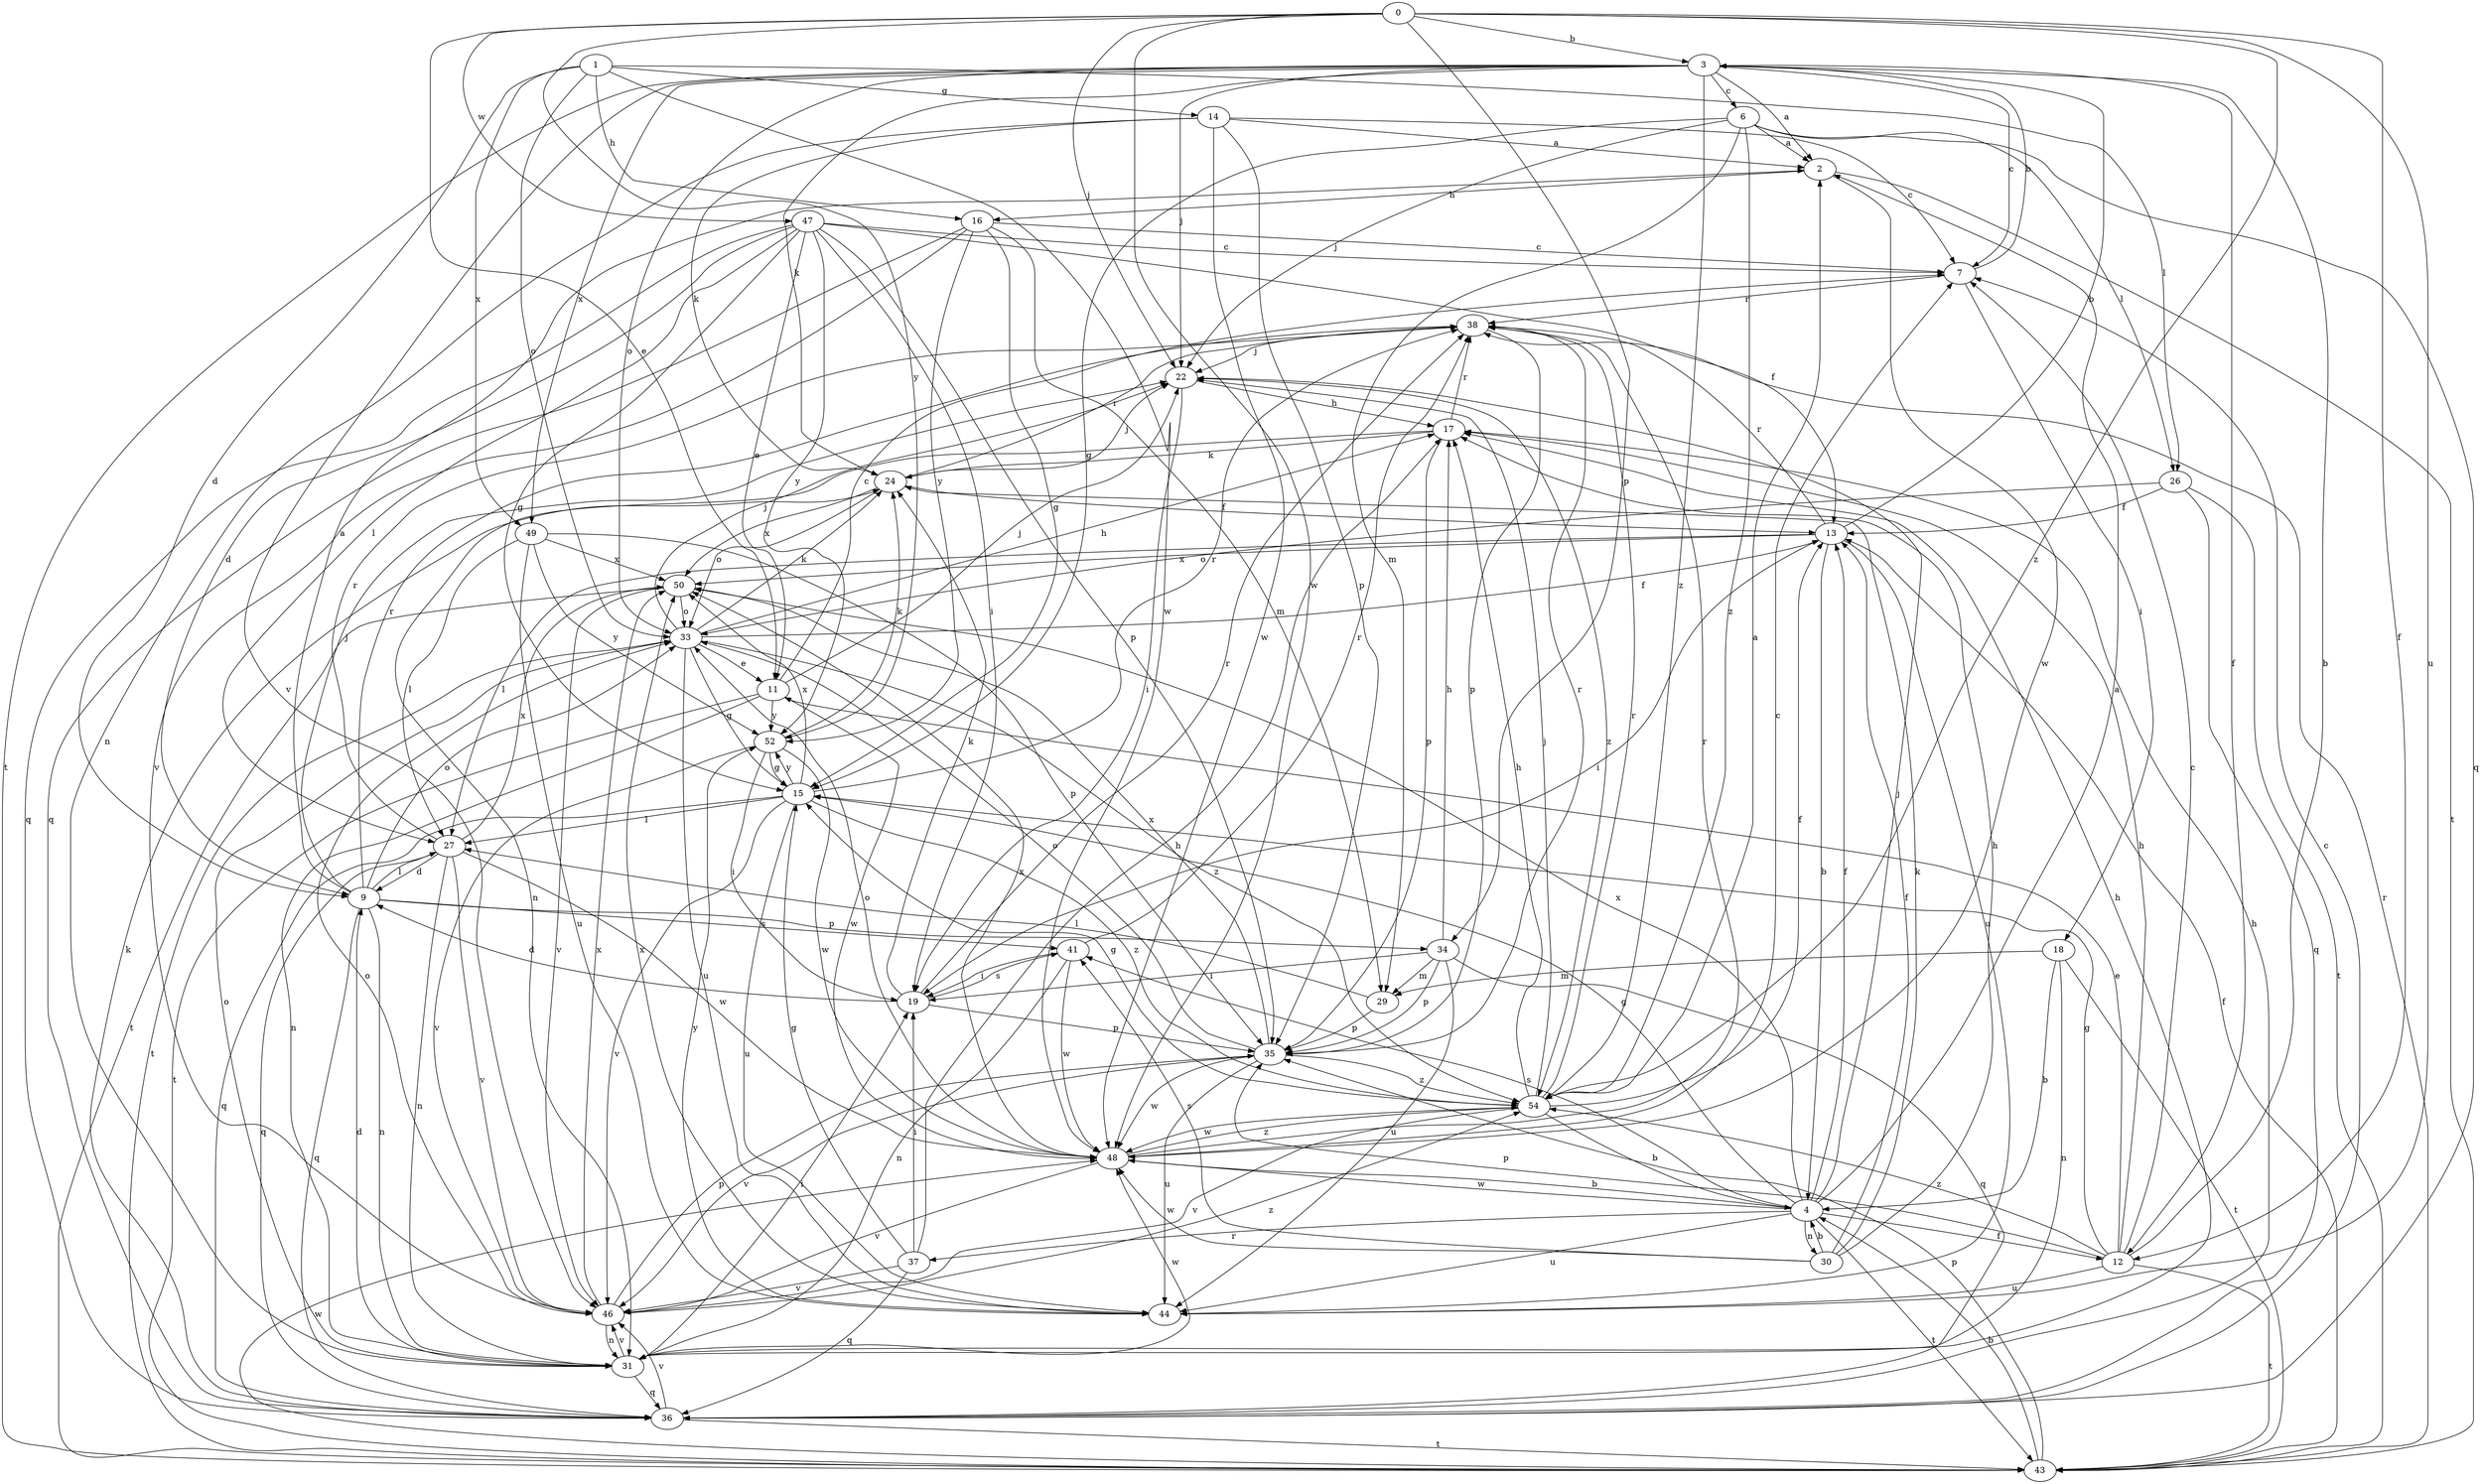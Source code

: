 strict digraph  {
0;
1;
2;
3;
4;
6;
7;
9;
11;
12;
13;
14;
15;
16;
17;
18;
19;
22;
24;
26;
27;
29;
30;
31;
33;
34;
35;
36;
37;
38;
41;
43;
44;
46;
47;
48;
49;
50;
52;
54;
0 -> 3  [label=b];
0 -> 11  [label=e];
0 -> 12  [label=f];
0 -> 22  [label=j];
0 -> 34  [label=p];
0 -> 44  [label=u];
0 -> 47  [label=w];
0 -> 48  [label=w];
0 -> 52  [label=y];
0 -> 54  [label=z];
1 -> 9  [label=d];
1 -> 14  [label=g];
1 -> 16  [label=h];
1 -> 26  [label=l];
1 -> 33  [label=o];
1 -> 48  [label=w];
1 -> 49  [label=x];
2 -> 16  [label=h];
2 -> 43  [label=t];
2 -> 48  [label=w];
3 -> 2  [label=a];
3 -> 6  [label=c];
3 -> 7  [label=c];
3 -> 12  [label=f];
3 -> 22  [label=j];
3 -> 24  [label=k];
3 -> 33  [label=o];
3 -> 43  [label=t];
3 -> 46  [label=v];
3 -> 49  [label=x];
3 -> 54  [label=z];
4 -> 2  [label=a];
4 -> 12  [label=f];
4 -> 13  [label=f];
4 -> 15  [label=g];
4 -> 22  [label=j];
4 -> 30  [label=n];
4 -> 37  [label=r];
4 -> 41  [label=s];
4 -> 43  [label=t];
4 -> 44  [label=u];
4 -> 48  [label=w];
4 -> 50  [label=x];
6 -> 2  [label=a];
6 -> 15  [label=g];
6 -> 22  [label=j];
6 -> 26  [label=l];
6 -> 29  [label=m];
6 -> 36  [label=q];
6 -> 54  [label=z];
7 -> 3  [label=b];
7 -> 18  [label=i];
7 -> 38  [label=r];
9 -> 2  [label=a];
9 -> 22  [label=j];
9 -> 27  [label=l];
9 -> 31  [label=n];
9 -> 33  [label=o];
9 -> 34  [label=p];
9 -> 36  [label=q];
9 -> 38  [label=r];
9 -> 41  [label=s];
11 -> 7  [label=c];
11 -> 22  [label=j];
11 -> 31  [label=n];
11 -> 43  [label=t];
11 -> 48  [label=w];
11 -> 52  [label=y];
12 -> 3  [label=b];
12 -> 7  [label=c];
12 -> 11  [label=e];
12 -> 15  [label=g];
12 -> 17  [label=h];
12 -> 35  [label=p];
12 -> 43  [label=t];
12 -> 44  [label=u];
12 -> 54  [label=z];
13 -> 3  [label=b];
13 -> 4  [label=b];
13 -> 19  [label=i];
13 -> 27  [label=l];
13 -> 38  [label=r];
13 -> 44  [label=u];
13 -> 50  [label=x];
14 -> 2  [label=a];
14 -> 7  [label=c];
14 -> 24  [label=k];
14 -> 31  [label=n];
14 -> 35  [label=p];
14 -> 48  [label=w];
15 -> 27  [label=l];
15 -> 36  [label=q];
15 -> 38  [label=r];
15 -> 44  [label=u];
15 -> 46  [label=v];
15 -> 50  [label=x];
15 -> 52  [label=y];
15 -> 54  [label=z];
16 -> 7  [label=c];
16 -> 15  [label=g];
16 -> 29  [label=m];
16 -> 36  [label=q];
16 -> 46  [label=v];
16 -> 52  [label=y];
17 -> 24  [label=k];
17 -> 31  [label=n];
17 -> 35  [label=p];
17 -> 38  [label=r];
18 -> 4  [label=b];
18 -> 29  [label=m];
18 -> 31  [label=n];
18 -> 43  [label=t];
19 -> 9  [label=d];
19 -> 24  [label=k];
19 -> 35  [label=p];
19 -> 38  [label=r];
19 -> 41  [label=s];
22 -> 17  [label=h];
22 -> 19  [label=i];
22 -> 54  [label=z];
24 -> 13  [label=f];
24 -> 22  [label=j];
24 -> 33  [label=o];
24 -> 38  [label=r];
24 -> 50  [label=x];
26 -> 13  [label=f];
26 -> 33  [label=o];
26 -> 36  [label=q];
26 -> 43  [label=t];
27 -> 9  [label=d];
27 -> 31  [label=n];
27 -> 36  [label=q];
27 -> 38  [label=r];
27 -> 46  [label=v];
27 -> 48  [label=w];
27 -> 50  [label=x];
29 -> 27  [label=l];
29 -> 35  [label=p];
30 -> 4  [label=b];
30 -> 13  [label=f];
30 -> 17  [label=h];
30 -> 24  [label=k];
30 -> 41  [label=s];
30 -> 48  [label=w];
31 -> 9  [label=d];
31 -> 17  [label=h];
31 -> 19  [label=i];
31 -> 33  [label=o];
31 -> 36  [label=q];
31 -> 46  [label=v];
31 -> 48  [label=w];
33 -> 11  [label=e];
33 -> 13  [label=f];
33 -> 15  [label=g];
33 -> 17  [label=h];
33 -> 22  [label=j];
33 -> 24  [label=k];
33 -> 43  [label=t];
33 -> 44  [label=u];
33 -> 54  [label=z];
34 -> 17  [label=h];
34 -> 19  [label=i];
34 -> 29  [label=m];
34 -> 35  [label=p];
34 -> 36  [label=q];
34 -> 44  [label=u];
35 -> 33  [label=o];
35 -> 38  [label=r];
35 -> 44  [label=u];
35 -> 46  [label=v];
35 -> 48  [label=w];
35 -> 50  [label=x];
35 -> 54  [label=z];
36 -> 7  [label=c];
36 -> 17  [label=h];
36 -> 24  [label=k];
36 -> 43  [label=t];
36 -> 46  [label=v];
37 -> 15  [label=g];
37 -> 17  [label=h];
37 -> 19  [label=i];
37 -> 36  [label=q];
37 -> 46  [label=v];
38 -> 22  [label=j];
38 -> 35  [label=p];
41 -> 19  [label=i];
41 -> 31  [label=n];
41 -> 38  [label=r];
41 -> 48  [label=w];
43 -> 4  [label=b];
43 -> 13  [label=f];
43 -> 35  [label=p];
43 -> 38  [label=r];
43 -> 48  [label=w];
44 -> 50  [label=x];
44 -> 52  [label=y];
46 -> 31  [label=n];
46 -> 33  [label=o];
46 -> 35  [label=p];
46 -> 50  [label=x];
46 -> 54  [label=z];
47 -> 7  [label=c];
47 -> 9  [label=d];
47 -> 11  [label=e];
47 -> 13  [label=f];
47 -> 15  [label=g];
47 -> 19  [label=i];
47 -> 27  [label=l];
47 -> 35  [label=p];
47 -> 36  [label=q];
47 -> 52  [label=y];
48 -> 4  [label=b];
48 -> 7  [label=c];
48 -> 33  [label=o];
48 -> 38  [label=r];
48 -> 46  [label=v];
48 -> 50  [label=x];
48 -> 54  [label=z];
49 -> 27  [label=l];
49 -> 35  [label=p];
49 -> 44  [label=u];
49 -> 50  [label=x];
49 -> 52  [label=y];
50 -> 33  [label=o];
50 -> 43  [label=t];
50 -> 46  [label=v];
52 -> 15  [label=g];
52 -> 19  [label=i];
52 -> 24  [label=k];
52 -> 46  [label=v];
52 -> 48  [label=w];
54 -> 2  [label=a];
54 -> 4  [label=b];
54 -> 13  [label=f];
54 -> 15  [label=g];
54 -> 17  [label=h];
54 -> 22  [label=j];
54 -> 38  [label=r];
54 -> 46  [label=v];
54 -> 48  [label=w];
}
